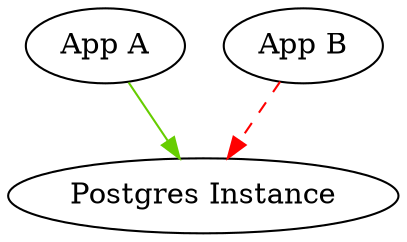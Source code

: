 digraph G {
    "App A" -> "Postgres Instance" [color=chartreuse3]
    "App B" -> "Postgres Instance" [color=red, style=dashed]
}
